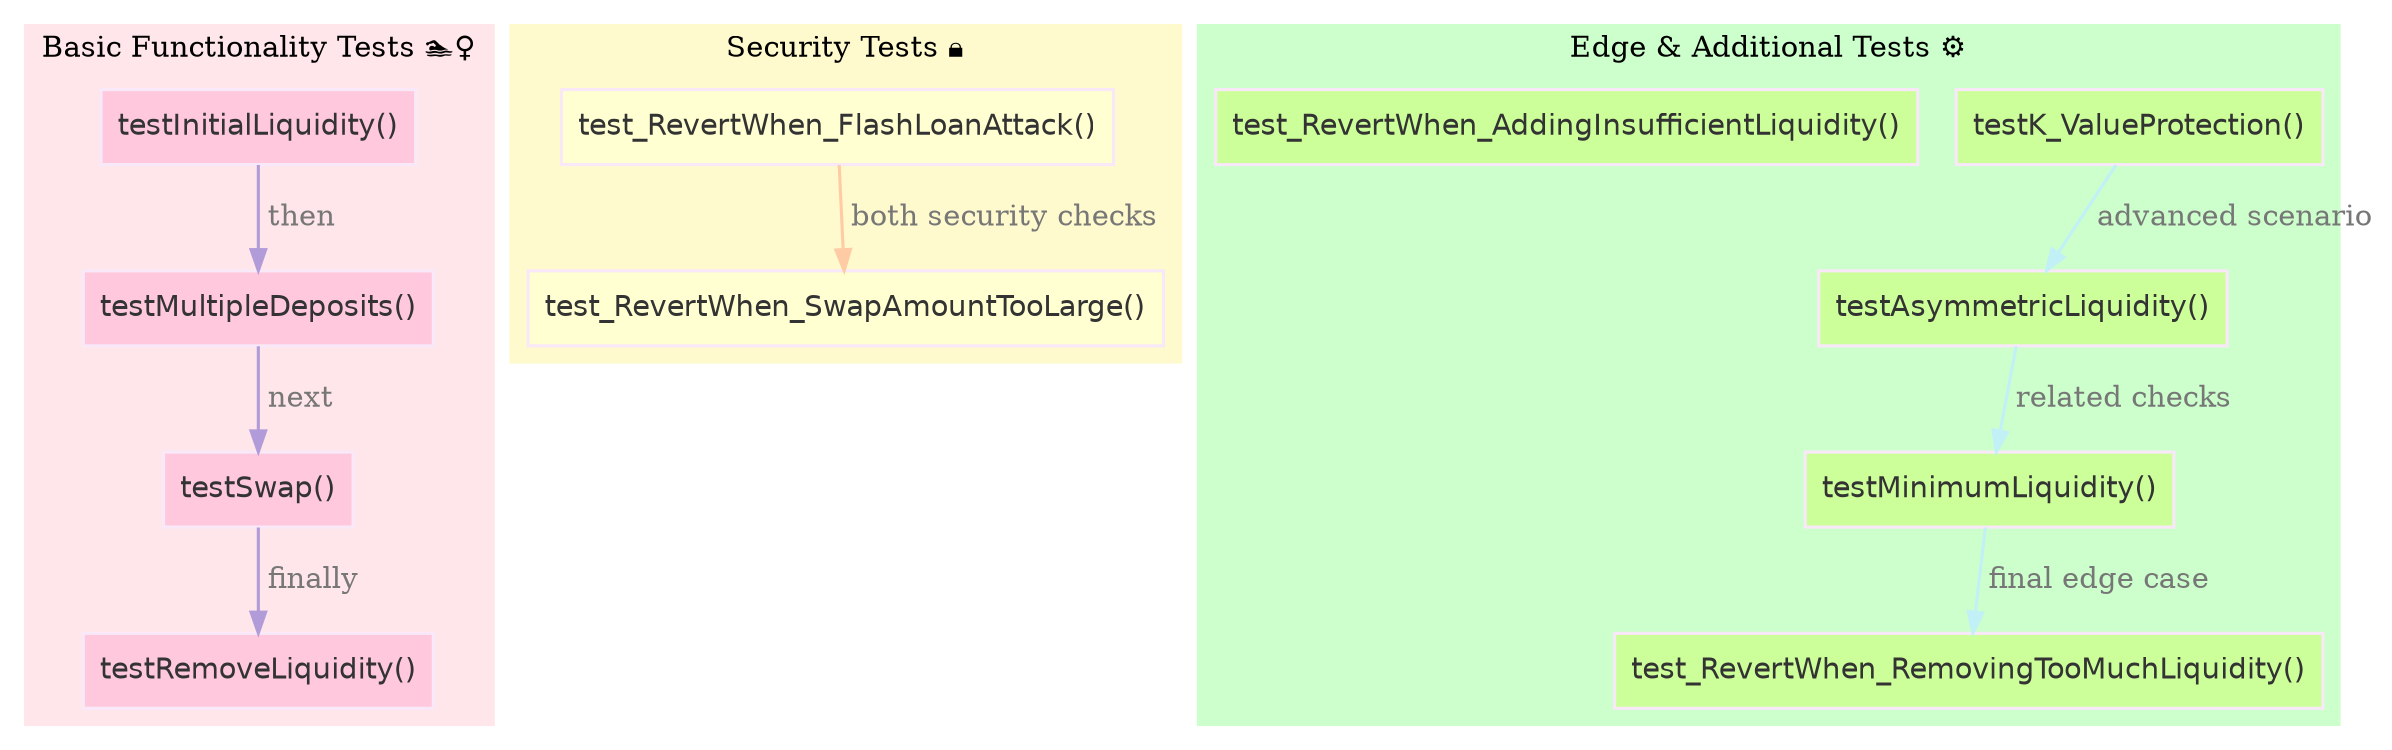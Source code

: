 digraph LiquidityPoolTests {
  // Arrange nodes from top to bottom
  rankdir=TB;

  // Set default node style to pastel-ish
  node [
    shape="box",
    style="filled",
    fontname="Helvetica",
    fontcolor="#333333",
    color="#F8E8F8",      // Outline color
    fillcolor="#F8E8F8",  // Background color
    penwidth=1.5
  ];

  // Default edge style: subtle lines
  edge [
    color="#AAAACC",
    penwidth=1.5
  ];

  // Subgraph for Basic Functionality Tests
  subgraph cluster_basic {
    label="Basic Functionality Tests 🏊‍♀️";
    style=filled;
    color="#FFE6EA"; // pastel pink background

    "testInitialLiquidity" [
      label="testInitialLiquidity()",
      fillcolor="#FFC8DD" // slightly deeper pastel
    ];
    "testMultipleDeposits" [
      label="testMultipleDeposits()",
      fillcolor="#FFC8DD"
    ];
    "testSwap" [
      label="testSwap()",
      fillcolor="#FFC8DD"
    ];
    "testRemoveLiquidity" [
      label="testRemoveLiquidity()",
      fillcolor="#FFC8DD"
    ];
  }

  // Subgraph for Security Tests
  subgraph cluster_security {
    label="Security Tests 🔒";
    style=filled;
    color="#FFFACD"; // pale yellow

    "test_RevertWhen_FlashLoanAttack" [
      label="test_RevertWhen_FlashLoanAttack()",
      fillcolor="#FFFFD1"
    ];
    "test_RevertWhen_SwapAmountTooLarge" [
      label="test_RevertWhen_SwapAmountTooLarge()",
      fillcolor="#FFFFD1"
    ];
  }

  // Subgraph for Edge/Additional Tests
  subgraph cluster_edge {
    label="Edge & Additional Tests ⚙️";
    style=filled;
    color="#CCFFCC"; // pale green

    "testK_ValueProtection" [
      label="testK_ValueProtection()",
      fillcolor="#CCFF99"
    ];
    "test_RevertWhen_AddingInsufficientLiquidity" [
      label="test_RevertWhen_AddingInsufficientLiquidity()",
      fillcolor="#CCFF99"
    ];
    "testAsymmetricLiquidity" [
      label="testAsymmetricLiquidity()",
      fillcolor="#CCFF99"
    ];
    "testMinimumLiquidity" [
      label="testMinimumLiquidity()",
      fillcolor="#CCFF99"
    ];
    "test_RevertWhen_RemovingTooMuchLiquidity" [
      label="test_RevertWhen_RemovingTooMuchLiquidity()",
      fillcolor="#CCFF99"
    ];
  }

  // Example flow edges for Basic Tests
  "testInitialLiquidity" -> "testMultipleDeposits"
    [label=" then ", fontcolor="#777777", color="#B19CD9"];
  "testMultipleDeposits" -> "testSwap"
    [label=" next ", fontcolor="#777777", color="#B19CD9"];
  "testSwap" -> "testRemoveLiquidity"
    [label=" finally ", fontcolor="#777777", color="#B19CD9"];

  // Example flow for Security Tests
  "test_RevertWhen_FlashLoanAttack" -> "test_RevertWhen_SwapAmountTooLarge"
    [label=" both security checks ", fontcolor="#777777", color="#FFCBA4"];

  // Example flow for Edge Tests
  "testK_ValueProtection" -> "testAsymmetricLiquidity"
    [label=" advanced scenario ", fontcolor="#777777", color="#C1F0F6"];
  "testAsymmetricLiquidity" -> "testMinimumLiquidity"
    [label=" related checks ", fontcolor="#777777", color="#C1F0F6"];
  "testMinimumLiquidity" -> "test_RevertWhen_RemovingTooMuchLiquidity"
    [label=" final edge case ", fontcolor="#777777", color="#C1F0F6"];
}

